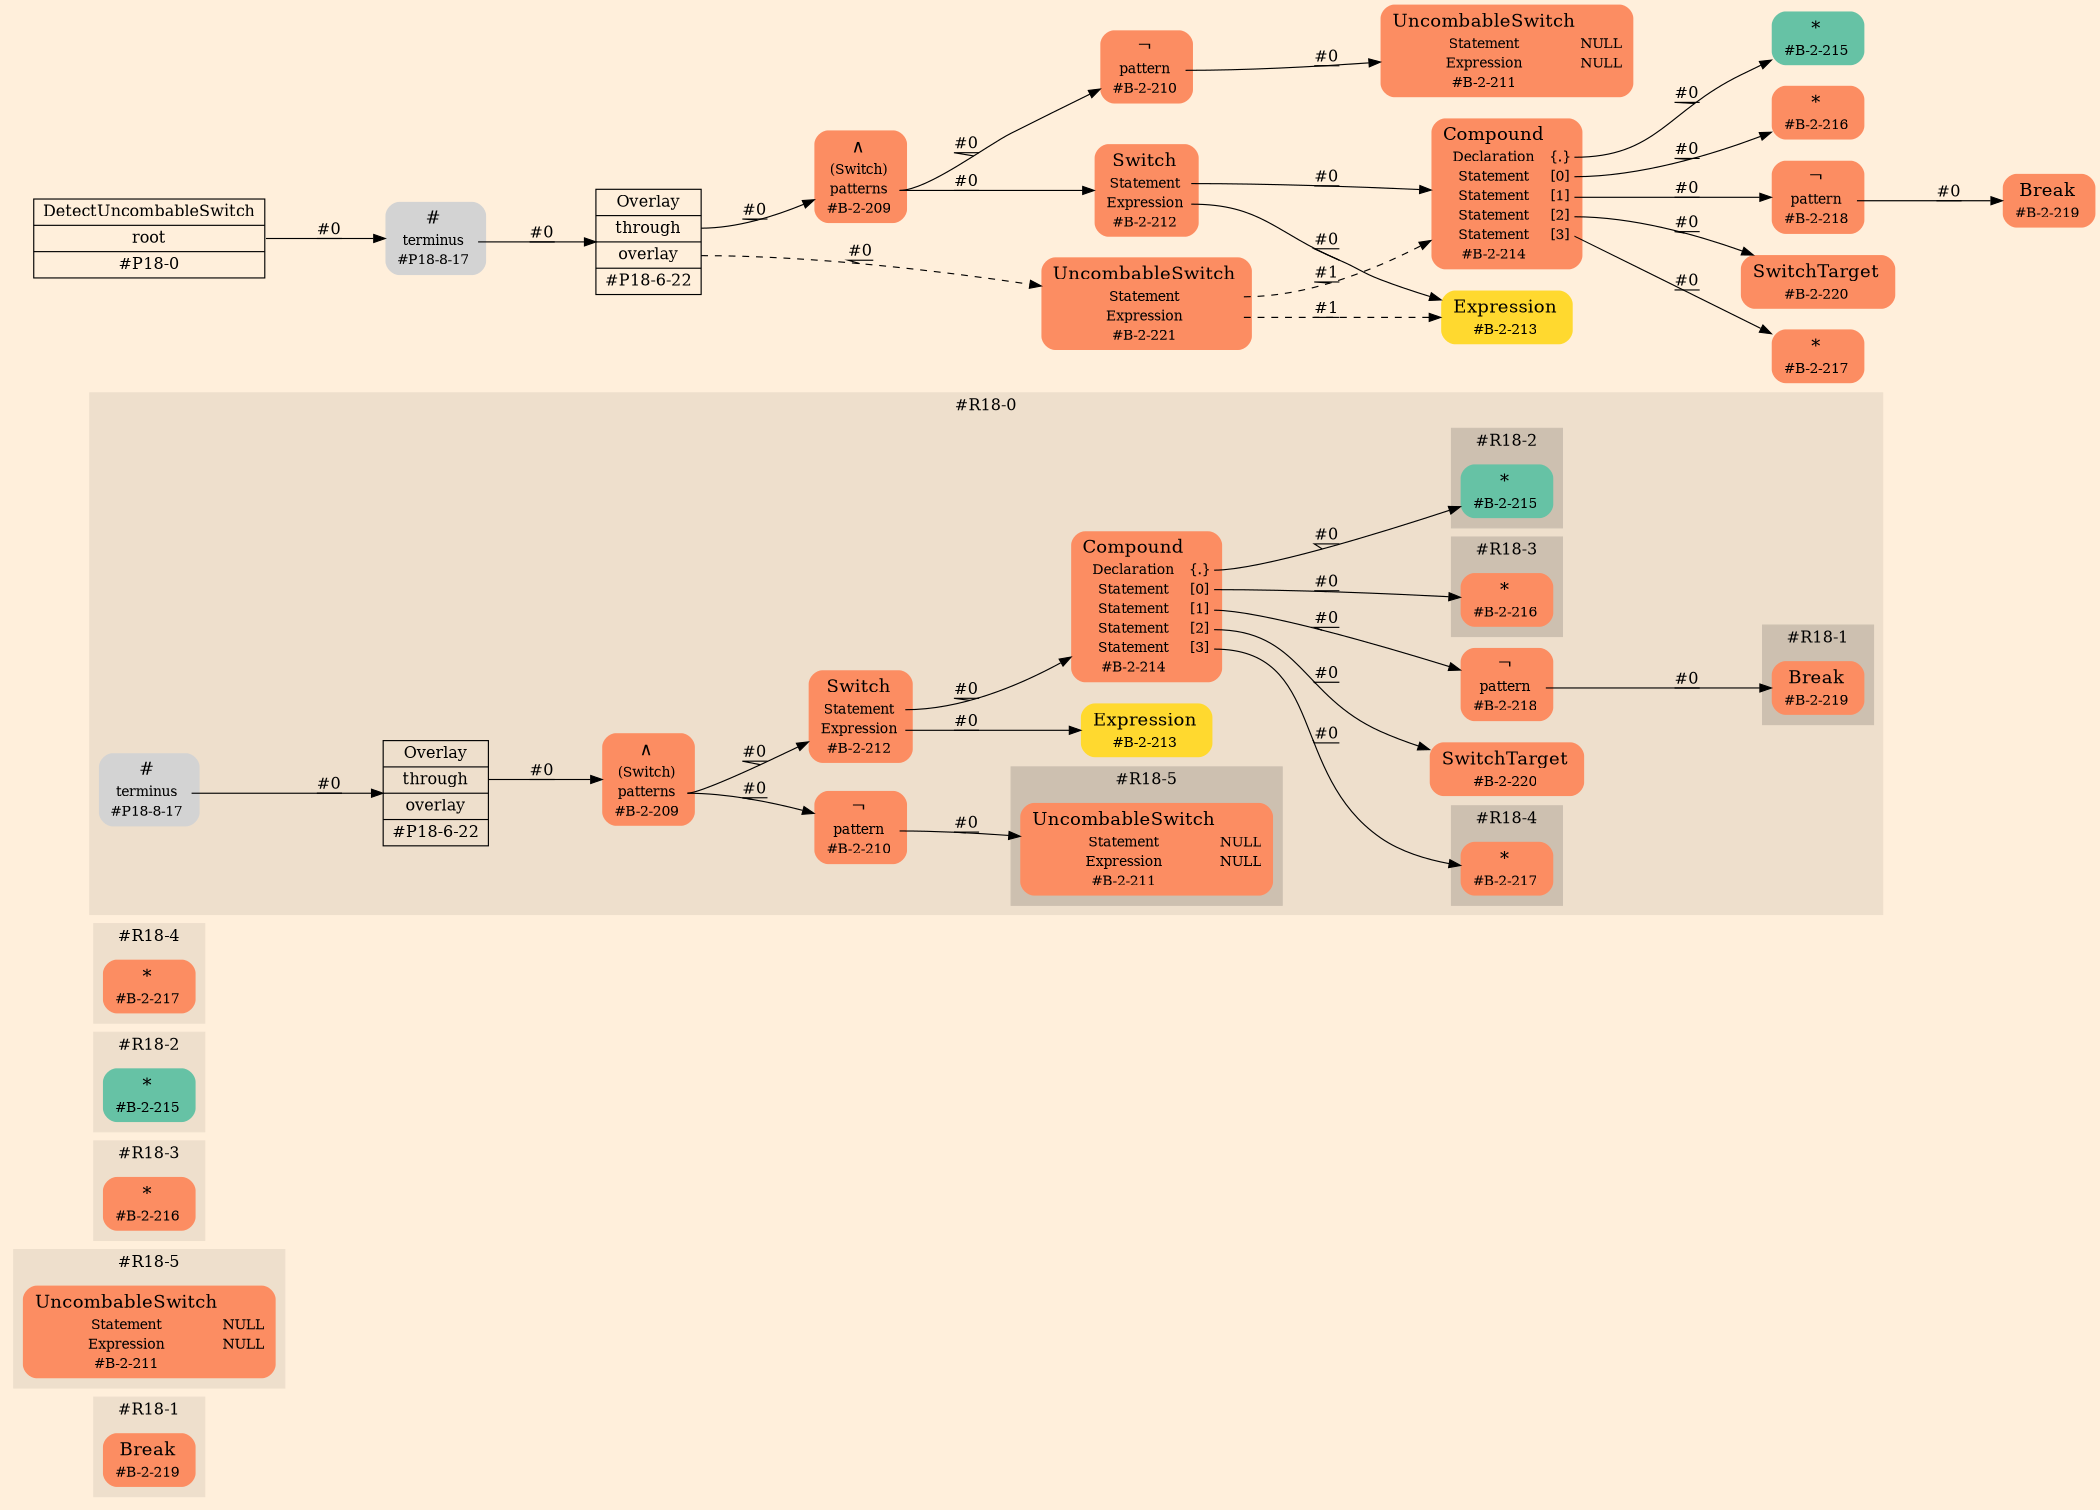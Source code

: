 digraph Inferno {
graph [
rankdir = "LR"
ranksep = 1.0
size = "14,20"
bgcolor = antiquewhite1
color = black
fontcolor = black
];
node [
];
subgraph "cluster#R18-1" {
label = "#R18-1"
style = "filled"
color = antiquewhite2
"#R18-1/#B-2-219" [
shape = "plaintext"
fillcolor = "/set28/2"
label = <<TABLE BORDER="0" CELLBORDER="0" CELLSPACING="0">
 <TR>
  <TD><FONT POINT-SIZE="16.0">Break</FONT></TD>
  <TD></TD>
 </TR>
 <TR>
  <TD>#B-2-219</TD>
  <TD PORT="port0"></TD>
 </TR>
</TABLE>>
style = "rounded,filled"
fontsize = "12"
];
}
subgraph "cluster#R18-5" {
label = "#R18-5"
style = "filled"
color = antiquewhite2
"#R18-5/#B-2-211" [
shape = "plaintext"
fillcolor = "/set28/2"
label = <<TABLE BORDER="0" CELLBORDER="0" CELLSPACING="0">
 <TR>
  <TD><FONT POINT-SIZE="16.0">UncombableSwitch</FONT></TD>
  <TD></TD>
 </TR>
 <TR>
  <TD>Statement</TD>
  <TD PORT="port0">NULL</TD>
 </TR>
 <TR>
  <TD>Expression</TD>
  <TD PORT="port1">NULL</TD>
 </TR>
 <TR>
  <TD>#B-2-211</TD>
  <TD PORT="port2"></TD>
 </TR>
</TABLE>>
style = "rounded,filled"
fontsize = "12"
];
}
subgraph "cluster#R18-3" {
label = "#R18-3"
style = "filled"
color = antiquewhite2
"#R18-3/#B-2-216" [
shape = "plaintext"
fillcolor = "/set28/2"
label = <<TABLE BORDER="0" CELLBORDER="0" CELLSPACING="0">
 <TR>
  <TD><FONT POINT-SIZE="16.0">*</FONT></TD>
  <TD></TD>
 </TR>
 <TR>
  <TD>#B-2-216</TD>
  <TD PORT="port0"></TD>
 </TR>
</TABLE>>
style = "rounded,filled"
fontsize = "12"
];
}
subgraph "cluster#R18-2" {
label = "#R18-2"
style = "filled"
color = antiquewhite2
"#R18-2/#B-2-215" [
shape = "plaintext"
fillcolor = "/set28/1"
label = <<TABLE BORDER="0" CELLBORDER="0" CELLSPACING="0">
 <TR>
  <TD><FONT POINT-SIZE="16.0">*</FONT></TD>
  <TD></TD>
 </TR>
 <TR>
  <TD>#B-2-215</TD>
  <TD PORT="port0"></TD>
 </TR>
</TABLE>>
style = "rounded,filled"
fontsize = "12"
];
}
subgraph "cluster#R18-4" {
label = "#R18-4"
style = "filled"
color = antiquewhite2
"#R18-4/#B-2-217" [
shape = "plaintext"
fillcolor = "/set28/2"
label = <<TABLE BORDER="0" CELLBORDER="0" CELLSPACING="0">
 <TR>
  <TD><FONT POINT-SIZE="16.0">*</FONT></TD>
  <TD></TD>
 </TR>
 <TR>
  <TD>#B-2-217</TD>
  <TD PORT="port0"></TD>
 </TR>
</TABLE>>
style = "rounded,filled"
fontsize = "12"
];
}
subgraph "cluster#R18-0" {
label = "#R18-0"
style = "filled"
color = antiquewhite2
"#R18-0/#B-2-213" [
shape = "plaintext"
fillcolor = "/set28/6"
label = <<TABLE BORDER="0" CELLBORDER="0" CELLSPACING="0">
 <TR>
  <TD><FONT POINT-SIZE="16.0">Expression</FONT></TD>
  <TD></TD>
 </TR>
 <TR>
  <TD>#B-2-213</TD>
  <TD PORT="port0"></TD>
 </TR>
</TABLE>>
style = "rounded,filled"
fontsize = "12"
];
"#R18-0/#P18-6-22" [
shape = "record"
fillcolor = antiquewhite2
label = "<fixed> Overlay | <port0> through | <port1> overlay | <port2> #P18-6-22"
style = "filled"
fontsize = "14"
color = black
fontcolor = black
];
"#R18-0/#B-2-220" [
shape = "plaintext"
fillcolor = "/set28/2"
label = <<TABLE BORDER="0" CELLBORDER="0" CELLSPACING="0">
 <TR>
  <TD><FONT POINT-SIZE="16.0">SwitchTarget</FONT></TD>
  <TD></TD>
 </TR>
 <TR>
  <TD>#B-2-220</TD>
  <TD PORT="port0"></TD>
 </TR>
</TABLE>>
style = "rounded,filled"
fontsize = "12"
];
"#R18-0/#B-2-218" [
shape = "plaintext"
fillcolor = "/set28/2"
label = <<TABLE BORDER="0" CELLBORDER="0" CELLSPACING="0">
 <TR>
  <TD><FONT POINT-SIZE="16.0">¬</FONT></TD>
  <TD></TD>
 </TR>
 <TR>
  <TD>pattern</TD>
  <TD PORT="port0"></TD>
 </TR>
 <TR>
  <TD>#B-2-218</TD>
  <TD PORT="port1"></TD>
 </TR>
</TABLE>>
style = "rounded,filled"
fontsize = "12"
];
"#R18-0/#P18-8-17" [
shape = "plaintext"
label = <<TABLE BORDER="0" CELLBORDER="0" CELLSPACING="0">
 <TR>
  <TD><FONT POINT-SIZE="16.0">#</FONT></TD>
  <TD></TD>
 </TR>
 <TR>
  <TD>terminus</TD>
  <TD PORT="port0"></TD>
 </TR>
 <TR>
  <TD>#P18-8-17</TD>
  <TD PORT="port1"></TD>
 </TR>
</TABLE>>
style = "rounded,filled"
fontsize = "12"
];
"#R18-0/#B-2-209" [
shape = "plaintext"
fillcolor = "/set28/2"
label = <<TABLE BORDER="0" CELLBORDER="0" CELLSPACING="0">
 <TR>
  <TD><FONT POINT-SIZE="16.0">∧</FONT></TD>
  <TD></TD>
 </TR>
 <TR>
  <TD>(Switch)</TD>
  <TD PORT="port0"></TD>
 </TR>
 <TR>
  <TD>patterns</TD>
  <TD PORT="port1"></TD>
 </TR>
 <TR>
  <TD>#B-2-209</TD>
  <TD PORT="port2"></TD>
 </TR>
</TABLE>>
style = "rounded,filled"
fontsize = "12"
];
"#R18-0/#B-2-210" [
shape = "plaintext"
fillcolor = "/set28/2"
label = <<TABLE BORDER="0" CELLBORDER="0" CELLSPACING="0">
 <TR>
  <TD><FONT POINT-SIZE="16.0">¬</FONT></TD>
  <TD></TD>
 </TR>
 <TR>
  <TD>pattern</TD>
  <TD PORT="port0"></TD>
 </TR>
 <TR>
  <TD>#B-2-210</TD>
  <TD PORT="port1"></TD>
 </TR>
</TABLE>>
style = "rounded,filled"
fontsize = "12"
];
"#R18-0/#B-2-212" [
shape = "plaintext"
fillcolor = "/set28/2"
label = <<TABLE BORDER="0" CELLBORDER="0" CELLSPACING="0">
 <TR>
  <TD><FONT POINT-SIZE="16.0">Switch</FONT></TD>
  <TD></TD>
 </TR>
 <TR>
  <TD>Statement</TD>
  <TD PORT="port0"></TD>
 </TR>
 <TR>
  <TD>Expression</TD>
  <TD PORT="port1"></TD>
 </TR>
 <TR>
  <TD>#B-2-212</TD>
  <TD PORT="port2"></TD>
 </TR>
</TABLE>>
style = "rounded,filled"
fontsize = "12"
];
"#R18-0/#B-2-214" [
shape = "plaintext"
fillcolor = "/set28/2"
label = <<TABLE BORDER="0" CELLBORDER="0" CELLSPACING="0">
 <TR>
  <TD><FONT POINT-SIZE="16.0">Compound</FONT></TD>
  <TD></TD>
 </TR>
 <TR>
  <TD>Declaration</TD>
  <TD PORT="port0">{.}</TD>
 </TR>
 <TR>
  <TD>Statement</TD>
  <TD PORT="port1">[0]</TD>
 </TR>
 <TR>
  <TD>Statement</TD>
  <TD PORT="port2">[1]</TD>
 </TR>
 <TR>
  <TD>Statement</TD>
  <TD PORT="port3">[2]</TD>
 </TR>
 <TR>
  <TD>Statement</TD>
  <TD PORT="port4">[3]</TD>
 </TR>
 <TR>
  <TD>#B-2-214</TD>
  <TD PORT="port5"></TD>
 </TR>
</TABLE>>
style = "rounded,filled"
fontsize = "12"
];
subgraph "cluster#R18-1" {
label = "#R18-1"
style = "filled"
color = antiquewhite3
"#R18-0/#B-2-219" [
shape = "plaintext"
fillcolor = "/set28/2"
label = <<TABLE BORDER="0" CELLBORDER="0" CELLSPACING="0">
 <TR>
  <TD><FONT POINT-SIZE="16.0">Break</FONT></TD>
  <TD></TD>
 </TR>
 <TR>
  <TD>#B-2-219</TD>
  <TD PORT="port0"></TD>
 </TR>
</TABLE>>
style = "rounded,filled"
fontsize = "12"
];
}
subgraph "cluster#R18-5" {
label = "#R18-5"
style = "filled"
color = antiquewhite3
"#R18-0/#B-2-211" [
shape = "plaintext"
fillcolor = "/set28/2"
label = <<TABLE BORDER="0" CELLBORDER="0" CELLSPACING="0">
 <TR>
  <TD><FONT POINT-SIZE="16.0">UncombableSwitch</FONT></TD>
  <TD></TD>
 </TR>
 <TR>
  <TD>Statement</TD>
  <TD PORT="port0">NULL</TD>
 </TR>
 <TR>
  <TD>Expression</TD>
  <TD PORT="port1">NULL</TD>
 </TR>
 <TR>
  <TD>#B-2-211</TD>
  <TD PORT="port2"></TD>
 </TR>
</TABLE>>
style = "rounded,filled"
fontsize = "12"
];
}
subgraph "cluster#R18-4" {
label = "#R18-4"
style = "filled"
color = antiquewhite3
"#R18-0/#B-2-217" [
shape = "plaintext"
fillcolor = "/set28/2"
label = <<TABLE BORDER="0" CELLBORDER="0" CELLSPACING="0">
 <TR>
  <TD><FONT POINT-SIZE="16.0">*</FONT></TD>
  <TD></TD>
 </TR>
 <TR>
  <TD>#B-2-217</TD>
  <TD PORT="port0"></TD>
 </TR>
</TABLE>>
style = "rounded,filled"
fontsize = "12"
];
}
subgraph "cluster#R18-2" {
label = "#R18-2"
style = "filled"
color = antiquewhite3
"#R18-0/#B-2-215" [
shape = "plaintext"
fillcolor = "/set28/1"
label = <<TABLE BORDER="0" CELLBORDER="0" CELLSPACING="0">
 <TR>
  <TD><FONT POINT-SIZE="16.0">*</FONT></TD>
  <TD></TD>
 </TR>
 <TR>
  <TD>#B-2-215</TD>
  <TD PORT="port0"></TD>
 </TR>
</TABLE>>
style = "rounded,filled"
fontsize = "12"
];
}
subgraph "cluster#R18-3" {
label = "#R18-3"
style = "filled"
color = antiquewhite3
"#R18-0/#B-2-216" [
shape = "plaintext"
fillcolor = "/set28/2"
label = <<TABLE BORDER="0" CELLBORDER="0" CELLSPACING="0">
 <TR>
  <TD><FONT POINT-SIZE="16.0">*</FONT></TD>
  <TD></TD>
 </TR>
 <TR>
  <TD>#B-2-216</TD>
  <TD PORT="port0"></TD>
 </TR>
</TABLE>>
style = "rounded,filled"
fontsize = "12"
];
}
}
"CR#P18-0" [
shape = "record"
fillcolor = antiquewhite1
label = "<fixed> DetectUncombableSwitch | <port0> root | <port1> #P18-0"
style = "filled"
fontsize = "14"
color = black
fontcolor = black
];
"#P18-8-17" [
shape = "plaintext"
label = <<TABLE BORDER="0" CELLBORDER="0" CELLSPACING="0">
 <TR>
  <TD><FONT POINT-SIZE="16.0">#</FONT></TD>
  <TD></TD>
 </TR>
 <TR>
  <TD>terminus</TD>
  <TD PORT="port0"></TD>
 </TR>
 <TR>
  <TD>#P18-8-17</TD>
  <TD PORT="port1"></TD>
 </TR>
</TABLE>>
style = "rounded,filled"
fontsize = "12"
];
"#P18-6-22" [
shape = "record"
fillcolor = antiquewhite1
label = "<fixed> Overlay | <port0> through | <port1> overlay | <port2> #P18-6-22"
style = "filled"
fontsize = "14"
color = black
fontcolor = black
];
"#B-2-209" [
shape = "plaintext"
fillcolor = "/set28/2"
label = <<TABLE BORDER="0" CELLBORDER="0" CELLSPACING="0">
 <TR>
  <TD><FONT POINT-SIZE="16.0">∧</FONT></TD>
  <TD></TD>
 </TR>
 <TR>
  <TD>(Switch)</TD>
  <TD PORT="port0"></TD>
 </TR>
 <TR>
  <TD>patterns</TD>
  <TD PORT="port1"></TD>
 </TR>
 <TR>
  <TD>#B-2-209</TD>
  <TD PORT="port2"></TD>
 </TR>
</TABLE>>
style = "rounded,filled"
fontsize = "12"
];
"#B-2-210" [
shape = "plaintext"
fillcolor = "/set28/2"
label = <<TABLE BORDER="0" CELLBORDER="0" CELLSPACING="0">
 <TR>
  <TD><FONT POINT-SIZE="16.0">¬</FONT></TD>
  <TD></TD>
 </TR>
 <TR>
  <TD>pattern</TD>
  <TD PORT="port0"></TD>
 </TR>
 <TR>
  <TD>#B-2-210</TD>
  <TD PORT="port1"></TD>
 </TR>
</TABLE>>
style = "rounded,filled"
fontsize = "12"
];
"#B-2-211" [
shape = "plaintext"
fillcolor = "/set28/2"
label = <<TABLE BORDER="0" CELLBORDER="0" CELLSPACING="0">
 <TR>
  <TD><FONT POINT-SIZE="16.0">UncombableSwitch</FONT></TD>
  <TD></TD>
 </TR>
 <TR>
  <TD>Statement</TD>
  <TD PORT="port0">NULL</TD>
 </TR>
 <TR>
  <TD>Expression</TD>
  <TD PORT="port1">NULL</TD>
 </TR>
 <TR>
  <TD>#B-2-211</TD>
  <TD PORT="port2"></TD>
 </TR>
</TABLE>>
style = "rounded,filled"
fontsize = "12"
];
"#B-2-212" [
shape = "plaintext"
fillcolor = "/set28/2"
label = <<TABLE BORDER="0" CELLBORDER="0" CELLSPACING="0">
 <TR>
  <TD><FONT POINT-SIZE="16.0">Switch</FONT></TD>
  <TD></TD>
 </TR>
 <TR>
  <TD>Statement</TD>
  <TD PORT="port0"></TD>
 </TR>
 <TR>
  <TD>Expression</TD>
  <TD PORT="port1"></TD>
 </TR>
 <TR>
  <TD>#B-2-212</TD>
  <TD PORT="port2"></TD>
 </TR>
</TABLE>>
style = "rounded,filled"
fontsize = "12"
];
"#B-2-214" [
shape = "plaintext"
fillcolor = "/set28/2"
label = <<TABLE BORDER="0" CELLBORDER="0" CELLSPACING="0">
 <TR>
  <TD><FONT POINT-SIZE="16.0">Compound</FONT></TD>
  <TD></TD>
 </TR>
 <TR>
  <TD>Declaration</TD>
  <TD PORT="port0">{.}</TD>
 </TR>
 <TR>
  <TD>Statement</TD>
  <TD PORT="port1">[0]</TD>
 </TR>
 <TR>
  <TD>Statement</TD>
  <TD PORT="port2">[1]</TD>
 </TR>
 <TR>
  <TD>Statement</TD>
  <TD PORT="port3">[2]</TD>
 </TR>
 <TR>
  <TD>Statement</TD>
  <TD PORT="port4">[3]</TD>
 </TR>
 <TR>
  <TD>#B-2-214</TD>
  <TD PORT="port5"></TD>
 </TR>
</TABLE>>
style = "rounded,filled"
fontsize = "12"
];
"#B-2-215" [
shape = "plaintext"
fillcolor = "/set28/1"
label = <<TABLE BORDER="0" CELLBORDER="0" CELLSPACING="0">
 <TR>
  <TD><FONT POINT-SIZE="16.0">*</FONT></TD>
  <TD></TD>
 </TR>
 <TR>
  <TD>#B-2-215</TD>
  <TD PORT="port0"></TD>
 </TR>
</TABLE>>
style = "rounded,filled"
fontsize = "12"
];
"#B-2-216" [
shape = "plaintext"
fillcolor = "/set28/2"
label = <<TABLE BORDER="0" CELLBORDER="0" CELLSPACING="0">
 <TR>
  <TD><FONT POINT-SIZE="16.0">*</FONT></TD>
  <TD></TD>
 </TR>
 <TR>
  <TD>#B-2-216</TD>
  <TD PORT="port0"></TD>
 </TR>
</TABLE>>
style = "rounded,filled"
fontsize = "12"
];
"#B-2-218" [
shape = "plaintext"
fillcolor = "/set28/2"
label = <<TABLE BORDER="0" CELLBORDER="0" CELLSPACING="0">
 <TR>
  <TD><FONT POINT-SIZE="16.0">¬</FONT></TD>
  <TD></TD>
 </TR>
 <TR>
  <TD>pattern</TD>
  <TD PORT="port0"></TD>
 </TR>
 <TR>
  <TD>#B-2-218</TD>
  <TD PORT="port1"></TD>
 </TR>
</TABLE>>
style = "rounded,filled"
fontsize = "12"
];
"#B-2-219" [
shape = "plaintext"
fillcolor = "/set28/2"
label = <<TABLE BORDER="0" CELLBORDER="0" CELLSPACING="0">
 <TR>
  <TD><FONT POINT-SIZE="16.0">Break</FONT></TD>
  <TD></TD>
 </TR>
 <TR>
  <TD>#B-2-219</TD>
  <TD PORT="port0"></TD>
 </TR>
</TABLE>>
style = "rounded,filled"
fontsize = "12"
];
"#B-2-220" [
shape = "plaintext"
fillcolor = "/set28/2"
label = <<TABLE BORDER="0" CELLBORDER="0" CELLSPACING="0">
 <TR>
  <TD><FONT POINT-SIZE="16.0">SwitchTarget</FONT></TD>
  <TD></TD>
 </TR>
 <TR>
  <TD>#B-2-220</TD>
  <TD PORT="port0"></TD>
 </TR>
</TABLE>>
style = "rounded,filled"
fontsize = "12"
];
"#B-2-217" [
shape = "plaintext"
fillcolor = "/set28/2"
label = <<TABLE BORDER="0" CELLBORDER="0" CELLSPACING="0">
 <TR>
  <TD><FONT POINT-SIZE="16.0">*</FONT></TD>
  <TD></TD>
 </TR>
 <TR>
  <TD>#B-2-217</TD>
  <TD PORT="port0"></TD>
 </TR>
</TABLE>>
style = "rounded,filled"
fontsize = "12"
];
"#B-2-213" [
shape = "plaintext"
fillcolor = "/set28/6"
label = <<TABLE BORDER="0" CELLBORDER="0" CELLSPACING="0">
 <TR>
  <TD><FONT POINT-SIZE="16.0">Expression</FONT></TD>
  <TD></TD>
 </TR>
 <TR>
  <TD>#B-2-213</TD>
  <TD PORT="port0"></TD>
 </TR>
</TABLE>>
style = "rounded,filled"
fontsize = "12"
];
"#B-2-221" [
shape = "plaintext"
fillcolor = "/set28/2"
label = <<TABLE BORDER="0" CELLBORDER="0" CELLSPACING="0">
 <TR>
  <TD><FONT POINT-SIZE="16.0">UncombableSwitch</FONT></TD>
  <TD></TD>
 </TR>
 <TR>
  <TD>Statement</TD>
  <TD PORT="port0"></TD>
 </TR>
 <TR>
  <TD>Expression</TD>
  <TD PORT="port1"></TD>
 </TR>
 <TR>
  <TD>#B-2-221</TD>
  <TD PORT="port2"></TD>
 </TR>
</TABLE>>
style = "rounded,filled"
fontsize = "12"
];
"CR#P18-0":port0 -> "#P18-8-17" [style="solid"
label = "#0"
decorate = true
color = black
fontcolor = black
];
"#P18-8-17":port0 -> "#P18-6-22" [style="solid"
label = "#0"
decorate = true
color = black
fontcolor = black
];
"#P18-6-22":port0 -> "#B-2-209" [style="solid"
label = "#0"
decorate = true
color = black
fontcolor = black
];
"#P18-6-22":port1 -> "#B-2-221" [style="dashed"
label = "#0"
decorate = true
color = black
fontcolor = black
];
"#B-2-209":port1 -> "#B-2-210" [style="solid"
label = "#0"
decorate = true
color = black
fontcolor = black
];
"#B-2-209":port1 -> "#B-2-212" [style="solid"
label = "#0"
decorate = true
color = black
fontcolor = black
];
"#B-2-210":port0 -> "#B-2-211" [style="solid"
label = "#0"
decorate = true
color = black
fontcolor = black
];
"#B-2-212":port0 -> "#B-2-214" [style="solid"
label = "#0"
decorate = true
color = black
fontcolor = black
];
"#B-2-212":port1 -> "#B-2-213" [style="solid"
label = "#0"
decorate = true
color = black
fontcolor = black
];
"#B-2-214":port0 -> "#B-2-215" [style="solid"
label = "#0"
decorate = true
color = black
fontcolor = black
];
"#B-2-214":port1 -> "#B-2-216" [style="solid"
label = "#0"
decorate = true
color = black
fontcolor = black
];
"#B-2-214":port2 -> "#B-2-218" [style="solid"
label = "#0"
decorate = true
color = black
fontcolor = black
];
"#B-2-214":port3 -> "#B-2-220" [style="solid"
label = "#0"
decorate = true
color = black
fontcolor = black
];
"#B-2-214":port4 -> "#B-2-217" [style="solid"
label = "#0"
decorate = true
color = black
fontcolor = black
];
"#B-2-218":port0 -> "#B-2-219" [style="solid"
label = "#0"
decorate = true
color = black
fontcolor = black
];
"#B-2-221":port0 -> "#B-2-214" [style="dashed"
label = "#1"
decorate = true
color = black
fontcolor = black
];
"#B-2-221":port1 -> "#B-2-213" [style="dashed"
label = "#1"
decorate = true
color = black
fontcolor = black
];
"#R18-0/#P18-6-22":port0 -> "#R18-0/#B-2-209" [style="solid"
label = "#0"
decorate = true
color = black
fontcolor = black
];
"#R18-0/#B-2-218":port0 -> "#R18-0/#B-2-219" [style="solid"
label = "#0"
decorate = true
color = black
fontcolor = black
];
"#R18-0/#P18-8-17":port0 -> "#R18-0/#P18-6-22" [style="solid"
label = "#0"
decorate = true
color = black
fontcolor = black
];
"#R18-0/#B-2-209":port1 -> "#R18-0/#B-2-210" [style="solid"
label = "#0"
decorate = true
color = black
fontcolor = black
];
"#R18-0/#B-2-209":port1 -> "#R18-0/#B-2-212" [style="solid"
label = "#0"
decorate = true
color = black
fontcolor = black
];
"#R18-0/#B-2-210":port0 -> "#R18-0/#B-2-211" [style="solid"
label = "#0"
decorate = true
color = black
fontcolor = black
];
"#R18-0/#B-2-212":port0 -> "#R18-0/#B-2-214" [style="solid"
label = "#0"
decorate = true
color = black
fontcolor = black
];
"#R18-0/#B-2-212":port1 -> "#R18-0/#B-2-213" [style="solid"
label = "#0"
decorate = true
color = black
fontcolor = black
];
"#R18-0/#B-2-214":port0 -> "#R18-0/#B-2-215" [style="solid"
label = "#0"
decorate = true
color = black
fontcolor = black
];
"#R18-0/#B-2-214":port1 -> "#R18-0/#B-2-216" [style="solid"
label = "#0"
decorate = true
color = black
fontcolor = black
];
"#R18-0/#B-2-214":port2 -> "#R18-0/#B-2-218" [style="solid"
label = "#0"
decorate = true
color = black
fontcolor = black
];
"#R18-0/#B-2-214":port3 -> "#R18-0/#B-2-220" [style="solid"
label = "#0"
decorate = true
color = black
fontcolor = black
];
"#R18-0/#B-2-214":port4 -> "#R18-0/#B-2-217" [style="solid"
label = "#0"
decorate = true
color = black
fontcolor = black
];
}
